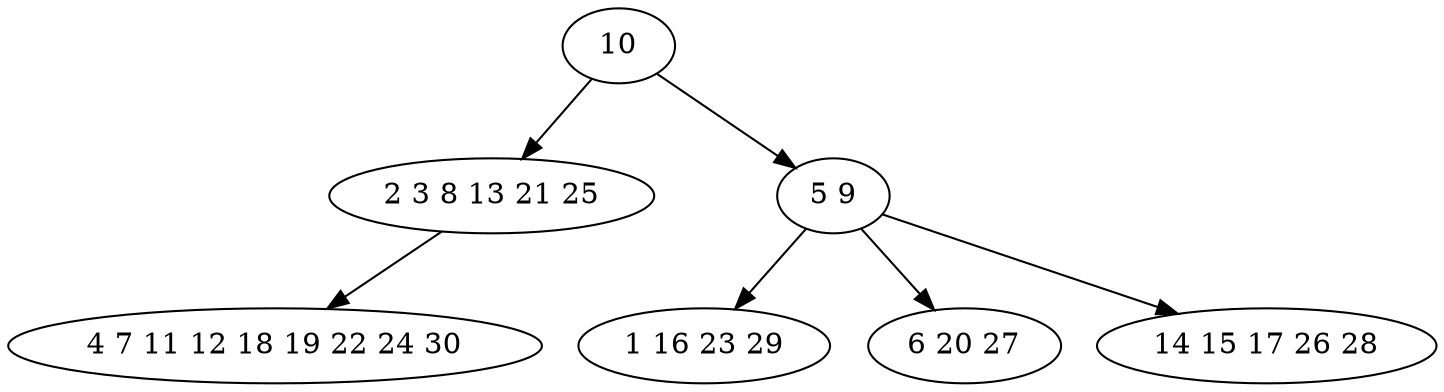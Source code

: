 digraph true_tree {
	"0" -> "1"
	"0" -> "2"
	"2" -> "3"
	"1" -> "4"
	"2" -> "5"
	"2" -> "6"
	"0" [label="10"];
	"1" [label="2 3 8 13 21 25"];
	"2" [label="5 9"];
	"3" [label="1 16 23 29"];
	"4" [label="4 7 11 12 18 19 22 24 30"];
	"5" [label="6 20 27"];
	"6" [label="14 15 17 26 28"];
}
